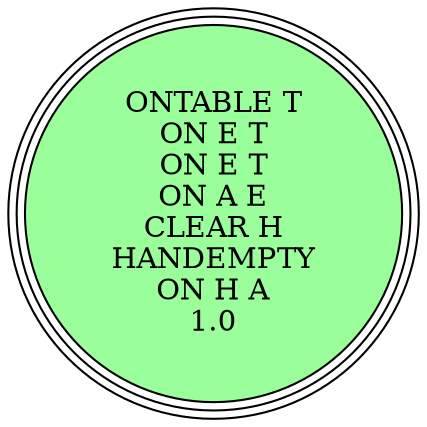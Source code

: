 digraph {
"ONTABLE T\nON E T\nON E T\nON A E\nCLEAR H\nHANDEMPTY\nON H A\n1.0\n" [shape=circle, style=filled, fillcolor=palegreen1, peripheries=3];
"ONTABLE T\nON E T\nON E T\nON A E\nCLEAR H\nHANDEMPTY\nON H A\n1.0\n" [shape=circle, style=filled, fillcolor=palegreen1, peripheries=3];
}

